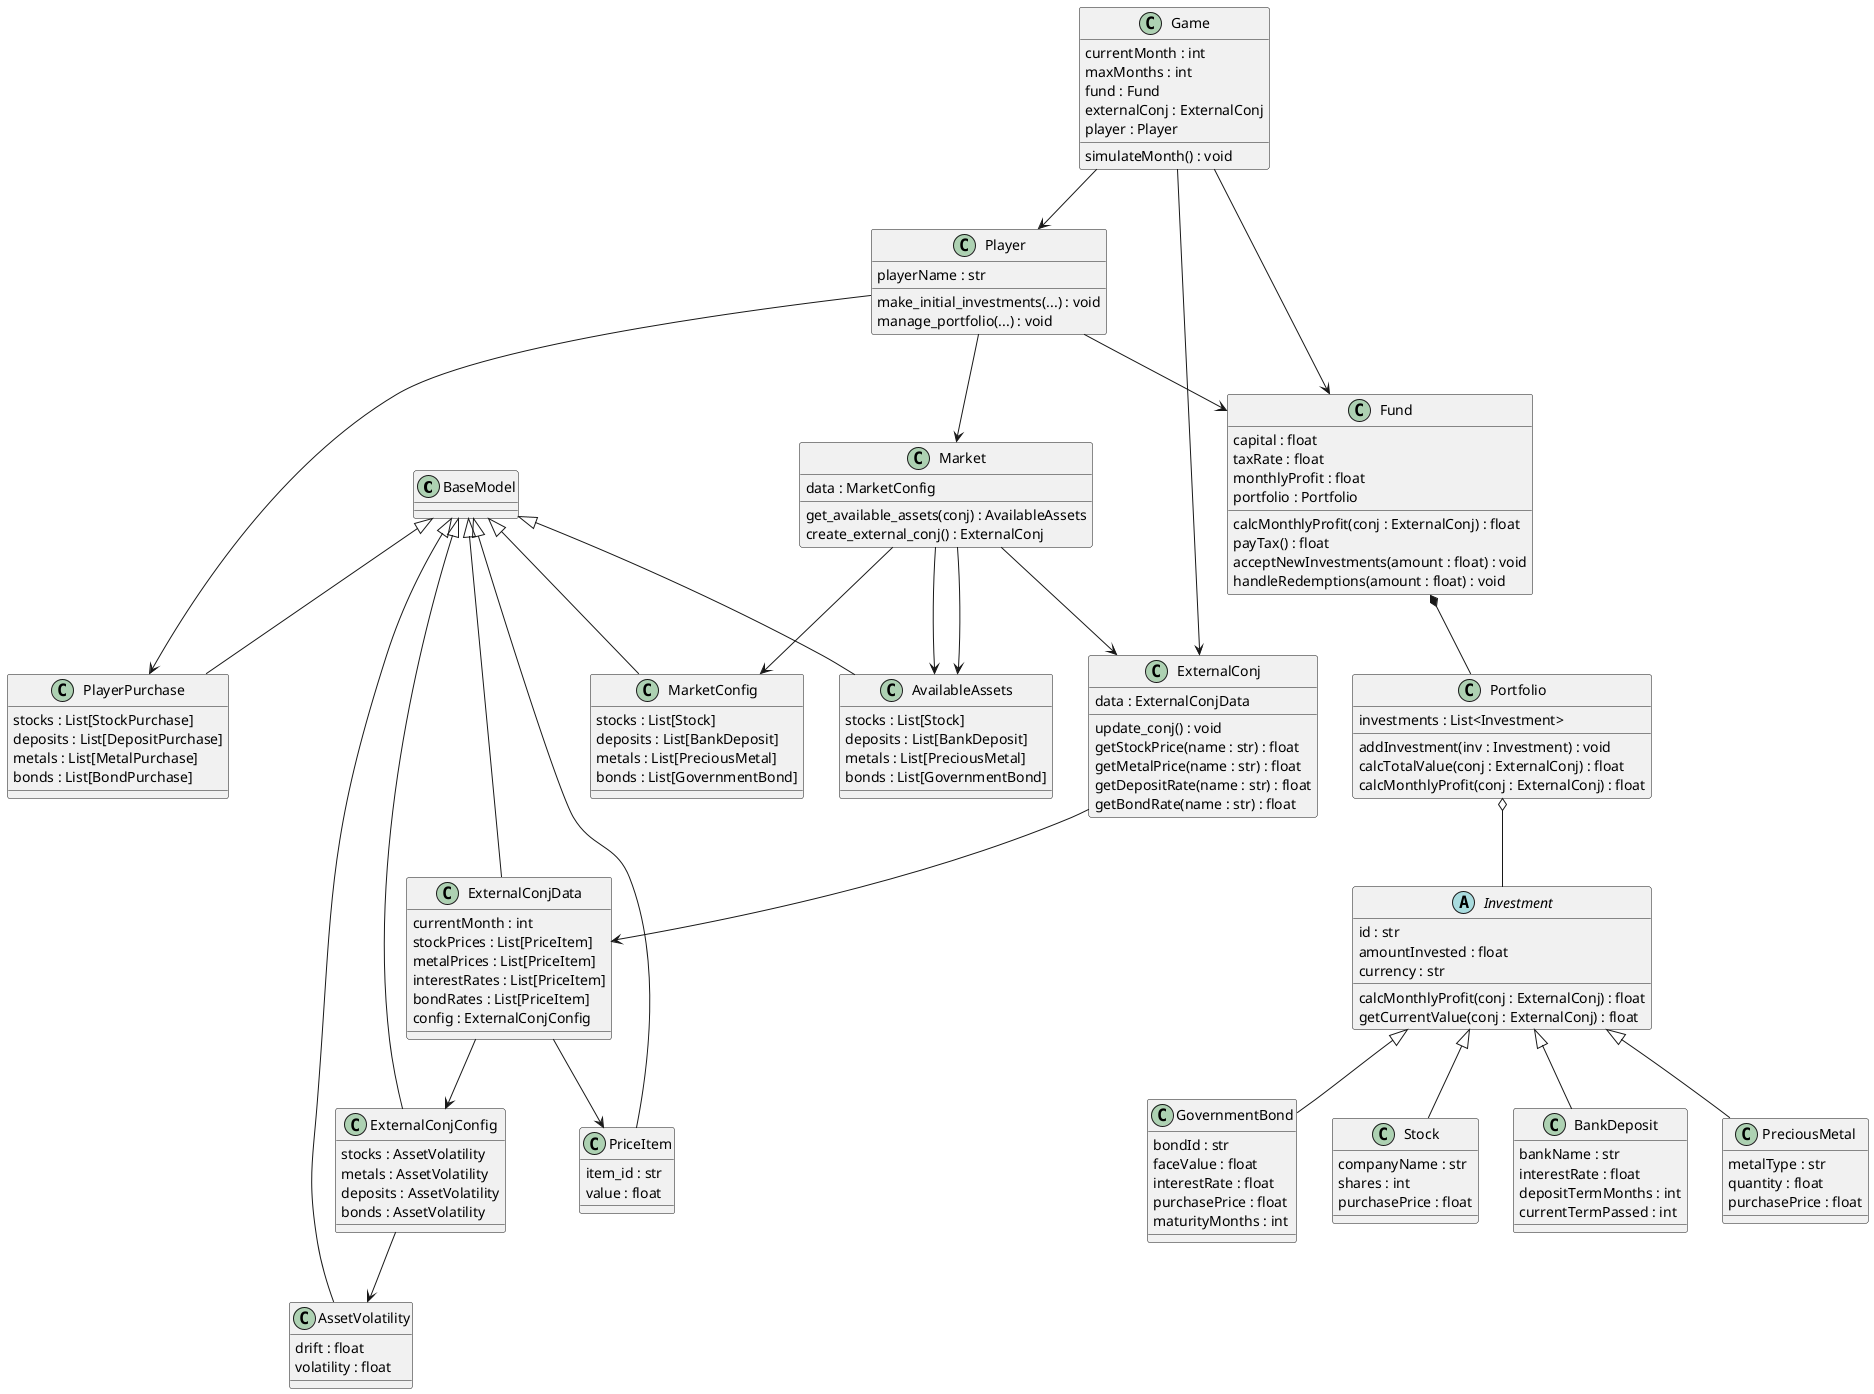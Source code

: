 @startuml

skinparam classAttributeIconSize 0

' === Pydantic base ===
class BaseModel


' === Игровая логика ===
class Game {
    currentMonth : int
    maxMonths : int
    fund : Fund
    externalConj : ExternalConj
    player : Player
    simulateMonth() : void
}

class Player {
    playerName : str
    make_initial_investments(...) : void
    manage_portfolio(...) : void
}

class Fund {
    capital : float
    taxRate : float
    monthlyProfit : float
    portfolio : Portfolio
    calcMonthlyProfit(conj : ExternalConj) : float
    payTax() : float
    acceptNewInvestments(amount : float) : void
    handleRedemptions(amount : float) : void
}

class Portfolio {
    investments : List<Investment>
    addInvestment(inv : Investment) : void
    calcTotalValue(conj : ExternalConj) : float
    calcMonthlyProfit(conj : ExternalConj) : float
}


' === Абстракция инвестиций ===
abstract class Investment {
    id : str
    amountInvested : float
    currency : str
    calcMonthlyProfit(conj : ExternalConj) : float
    getCurrentValue(conj : ExternalConj) : float
}

class Stock {
    companyName : str
    shares : int
    purchasePrice : float
}

class BankDeposit {
    bankName : str
    interestRate : float
    depositTermMonths : int
    currentTermPassed : int
}

class PreciousMetal {
    metalType : str
    quantity : float
    purchasePrice : float
}

class GovernmentBond {
    bondId : str
    faceValue : float
    interestRate : float
    purchasePrice : float
    maturityMonths : int
}

Investment <|-- Stock
Investment <|-- BankDeposit
Investment <|-- PreciousMetal
Investment <|-- GovernmentBond

Portfolio o-- Investment
Fund *-- Portfolio
Game --> Fund
Game --> ExternalConj
Game --> Player
Player --> Fund


' === Внешняя конъюнктура ===
class ExternalConj {
    data : ExternalConjData
    update_conj() : void
    getStockPrice(name : str) : float
    getMetalPrice(name : str) : float
    getDepositRate(name : str) : float
    getBondRate(name : str) : float
}

class ExternalConjData {
    currentMonth : int
    stockPrices : List[PriceItem]
    metalPrices : List[PriceItem]
    interestRates : List[PriceItem]
    bondRates : List[PriceItem]
    config : ExternalConjConfig
}

class PriceItem {
    item_id : str
    value : float
}

class ExternalConjConfig {
    stocks : AssetVolatility
    metals : AssetVolatility
    deposits : AssetVolatility
    bonds : AssetVolatility
}

class AssetVolatility {
    drift : float
    volatility : float
}

ExternalConj --> ExternalConjData
ExternalConjData --> ExternalConjConfig
ExternalConjData --> PriceItem
ExternalConjConfig --> AssetVolatility


' === Конфигурация рынка и доступные активы ===
class Market {
    data : MarketConfig
    get_available_assets(conj) : AvailableAssets
    create_external_conj() : ExternalConj
}

class MarketConfig {
    stocks : List[Stock]
    deposits : List[BankDeposit]
    metals : List[PreciousMetal]
    bonds : List[GovernmentBond]
}

class AvailableAssets {
    stocks : List[Stock]
    deposits : List[BankDeposit]
    metals : List[PreciousMetal]
    bonds : List[GovernmentBond]
}

Market --> MarketConfig
Market --> AvailableAssets

' === Решения игрока ===
class PlayerPurchase {
    stocks : List[StockPurchase]
    deposits : List[DepositPurchase]
    metals : List[MetalPurchase]
    bonds : List[BondPurchase]
}



Player --> PlayerPurchase
Player --> Market
Market --> ExternalConj
Market --> AvailableAssets
BaseModel <|-- ExternalConjData
BaseModel <|-- PlayerPurchase
BaseModel <|-- PriceItem
BaseModel <|-- AssetVolatility
BaseModel <|-- ExternalConjConfig
BaseModel <|-- MarketConfig
BaseModel <|-- AvailableAssets

@enduml